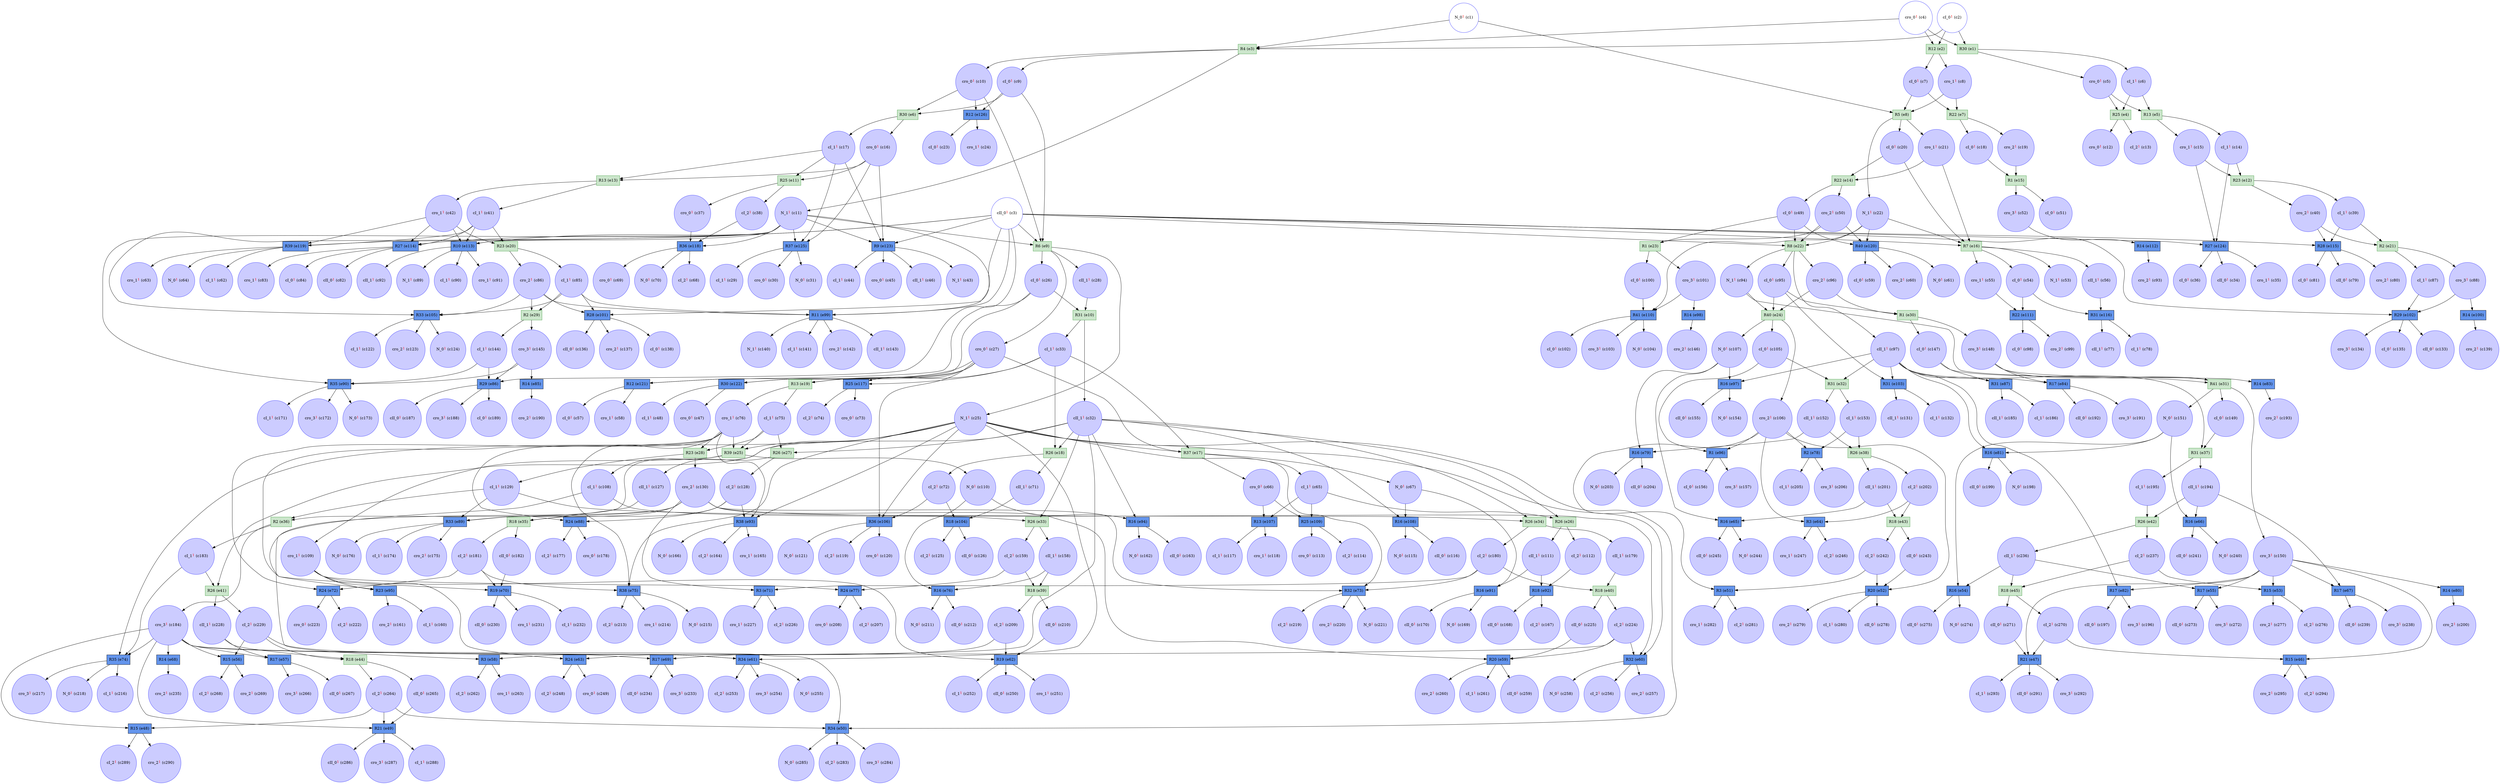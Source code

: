digraph test {
  c1 -> e8;
  c1 -> e3;
  c2 -> e3;
  c2 -> e2;
  c2 -> e1;
  c3 -> e86;
  c3 -> e99;
  c3 -> e101;
  c3 -> e102;
  c3 -> e22;
  c3 -> e113;
  c3 -> e114;
  c3 -> e115;
  c3 -> e16;
  c3 -> e123;
  c3 -> e124;
  c3 -> e9;
  c4 -> e3;
  c4 -> e2;
  c4 -> e1;
  e1 -> c5;
  c5 -> e5;
  c5 -> e4;
  e1 -> c6;
  c6 -> e5;
  c6 -> e4;
  e2 -> c7;
  c7 -> e8;
  c7 -> e7;
  e2 -> c8;
  c8 -> e8;
  c8 -> e7;
  e3 -> c9;
  c9 -> e9;
  c9 -> e126;
  c9 -> e6;
  e3 -> c10;
  c10 -> e9;
  c10 -> e126;
  c10 -> e6;
  e3 -> c11;
  c11 -> e90;
  c11 -> e99;
  c11 -> e105;
  c11 -> e113;
  c11 -> e118;
  c11 -> e119;
  c11 -> e123;
  c11 -> e125;
  c11 -> e9;
  e4 -> c12;
  e4 -> c13;
  e5 -> c14;
  c14 -> e12;
  c14 -> e124;
  e5 -> c15;
  c15 -> e12;
  c15 -> e124;
  e6 -> c16;
  c16 -> e123;
  c16 -> e13;
  c16 -> e11;
  c16 -> e125;
  e6 -> c17;
  c17 -> e123;
  c17 -> e13;
  c17 -> e11;
  c17 -> e125;
  e7 -> c18;
  c18 -> e15;
  e7 -> c19;
  c19 -> e15;
  e8 -> c20;
  c20 -> e16;
  c20 -> e14;
  e8 -> c21;
  c21 -> e16;
  c21 -> e14;
  e8 -> c22;
  c22 -> e110;
  c22 -> e22;
  c22 -> e120;
  c22 -> e16;
  e126 -> c23;
  e126 -> c24;
  e9 -> c25;
  c25 -> e50;
  c25 -> e60;
  c25 -> e61;
  c25 -> e73;
  c25 -> e74;
  c25 -> e75;
  c25 -> e89;
  c25 -> e93;
  c25 -> e106;
  c25 -> e25;
  c25 -> e17;
  e9 -> c26;
  c26 -> e121;
  c26 -> e122;
  c26 -> e10;
  e9 -> c27;
  c27 -> e106;
  c27 -> e19;
  c27 -> e117;
  c27 -> e17;
  c27 -> e121;
  c27 -> e122;
  e9 -> c28;
  c28 -> e10;
  e125 -> c29;
  e125 -> c30;
  e125 -> c31;
  e10 -> c32;
  c32 -> e69;
  c32 -> e41;
  c32 -> e34;
  c32 -> e94;
  c32 -> e33;
  c32 -> e27;
  c32 -> e108;
  c32 -> e26;
  c32 -> e18;
  e10 -> c33;
  c33 -> e19;
  c33 -> e117;
  c33 -> e18;
  c33 -> e17;
  e124 -> c34;
  e124 -> c35;
  e124 -> c36;
  e11 -> c37;
  c37 -> e118;
  e11 -> c38;
  c38 -> e118;
  e12 -> c39;
  c39 -> e21;
  c39 -> e115;
  e12 -> c40;
  c40 -> e21;
  c40 -> e115;
  e13 -> c41;
  c41 -> e113;
  c41 -> e20;
  c41 -> e114;
  c41 -> e119;
  e13 -> c42;
  c42 -> e113;
  c42 -> e20;
  c42 -> e114;
  c42 -> e119;
  e123 -> c43;
  e123 -> c44;
  e123 -> c45;
  e123 -> c46;
  e122 -> c47;
  e122 -> c48;
  e14 -> c49;
  c49 -> e23;
  c49 -> e22;
  c49 -> e120;
  e14 -> c50;
  c50 -> e23;
  c50 -> e22;
  c50 -> e120;
  e15 -> c51;
  e15 -> c52;
  c52 -> e112;
  e16 -> c53;
  e16 -> c54;
  c54 -> e111;
  c54 -> e116;
  e16 -> c55;
  c55 -> e111;
  e16 -> c56;
  c56 -> e116;
  e121 -> c57;
  e121 -> c58;
  e120 -> c59;
  e120 -> c60;
  e120 -> c61;
  e119 -> c62;
  e119 -> c63;
  e119 -> c64;
  e17 -> c65;
  c65 -> e107;
  c65 -> e109;
  c65 -> e26;
  e17 -> c66;
  c66 -> e107;
  c66 -> e109;
  e17 -> c67;
  c67 -> e91;
  c67 -> e108;
  e118 -> c68;
  e118 -> c69;
  e118 -> c70;
  e18 -> c71;
  c71 -> e104;
  e18 -> c72;
  c72 -> e104;
  c72 -> e106;
  e117 -> c73;
  e117 -> c74;
  e19 -> c75;
  c75 -> e28;
  c75 -> e27;
  c75 -> e25;
  e19 -> c76;
  c76 -> e70;
  c76 -> e72;
  c76 -> e75;
  c76 -> e88;
  c76 -> e93;
  c76 -> e28;
  c76 -> e25;
  e116 -> c77;
  e116 -> c78;
  e115 -> c79;
  e115 -> c80;
  e115 -> c81;
  e114 -> c82;
  e114 -> c83;
  e114 -> c84;
  e20 -> c85;
  c85 -> e29;
  c85 -> e99;
  c85 -> e101;
  c85 -> e105;
  e20 -> c86;
  c86 -> e29;
  c86 -> e99;
  c86 -> e101;
  c86 -> e105;
  e21 -> c87;
  c87 -> e102;
  e21 -> c88;
  c88 -> e100;
  c88 -> e102;
  e113 -> c89;
  e113 -> c90;
  e113 -> c91;
  e113 -> c92;
  e112 -> c93;
  e22 -> c94;
  c94 -> e31;
  c94 -> e24;
  e22 -> c95;
  c95 -> e30;
  c95 -> e103;
  c95 -> e24;
  e22 -> c96;
  c96 -> e30;
  c96 -> e24;
  e22 -> c97;
  c97 -> e81;
  c97 -> e82;
  c97 -> e37;
  c97 -> e84;
  c97 -> e87;
  c97 -> e97;
  c97 -> e32;
  c97 -> e103;
  e111 -> c98;
  e111 -> c99;
  e23 -> c100;
  c100 -> e110;
  e23 -> c101;
  c101 -> e98;
  c101 -> e110;
  e110 -> c102;
  e110 -> c103;
  e110 -> c104;
  e24 -> c105;
  c105 -> e96;
  c105 -> e32;
  e24 -> c106;
  c106 -> e51;
  c106 -> e52;
  c106 -> e64;
  c106 -> e78;
  c106 -> e96;
  e24 -> c107;
  c107 -> e65;
  c107 -> e79;
  c107 -> e97;
  e25 -> c108;
  c108 -> e95;
  c108 -> e33;
  e25 -> c109;
  c109 -> e62;
  c109 -> e63;
  c109 -> e77;
  c109 -> e95;
  e25 -> c110;
  c110 -> e76;
  c110 -> e94;
  e26 -> c111;
  c111 -> e91;
  c111 -> e92;
  e26 -> c112;
  c112 -> e92;
  e109 -> c113;
  e109 -> c114;
  e108 -> c115;
  e108 -> c116;
  e107 -> c117;
  e107 -> c118;
  e106 -> c119;
  e106 -> c120;
  e106 -> c121;
  e105 -> c122;
  e105 -> c123;
  e105 -> c124;
  e104 -> c125;
  e104 -> c126;
  e27 -> c127;
  c127 -> e35;
  e27 -> c128;
  c128 -> e35;
  c128 -> e88;
  c128 -> e93;
  e28 -> c129;
  c129 -> e36;
  c129 -> e34;
  c129 -> e89;
  e28 -> c130;
  c130 -> e58;
  c130 -> e59;
  c130 -> e60;
  c130 -> e71;
  c130 -> e73;
  c130 -> e36;
  c130 -> e89;
  e103 -> c131;
  e103 -> c132;
  e102 -> c133;
  e102 -> c134;
  e102 -> c135;
  e101 -> c136;
  e101 -> c137;
  e101 -> c138;
  e100 -> c139;
  e99 -> c140;
  e99 -> c141;
  e99 -> c142;
  e99 -> c143;
  e29 -> c144;
  c144 -> e86;
  c144 -> e90;
  e29 -> c145;
  c145 -> e85;
  c145 -> e86;
  c145 -> e90;
  e98 -> c146;
  e30 -> c147;
  c147 -> e87;
  c147 -> e31;
  e30 -> c148;
  c148 -> e83;
  c148 -> e84;
  c148 -> e31;
  e31 -> c149;
  c149 -> e37;
  e31 -> c150;
  c150 -> e46;
  c150 -> e47;
  c150 -> e53;
  c150 -> e55;
  c150 -> e67;
  c150 -> e80;
  c150 -> e82;
  e31 -> c151;
  c151 -> e54;
  c151 -> e66;
  c151 -> e81;
  e32 -> c152;
  c152 -> e79;
  c152 -> e38;
  e32 -> c153;
  c153 -> e78;
  c153 -> e38;
  e97 -> c154;
  e97 -> c155;
  e96 -> c156;
  e96 -> c157;
  e33 -> c158;
  c158 -> e76;
  c158 -> e39;
  e33 -> c159;
  c159 -> e39;
  c159 -> e77;
  e95 -> c160;
  e95 -> c161;
  e94 -> c162;
  e94 -> c163;
  e93 -> c164;
  e93 -> c165;
  e93 -> c166;
  e92 -> c167;
  e92 -> c168;
  e91 -> c169;
  e91 -> c170;
  e90 -> c171;
  e90 -> c172;
  e90 -> c173;
  e89 -> c174;
  e89 -> c175;
  e89 -> c176;
  e88 -> c177;
  e88 -> c178;
  e34 -> c179;
  c179 -> e40;
  e34 -> c180;
  c180 -> e71;
  c180 -> e40;
  c180 -> e73;
  e35 -> c181;
  c181 -> e70;
  c181 -> e72;
  c181 -> e75;
  e35 -> c182;
  c182 -> e70;
  e36 -> c183;
  c183 -> e41;
  c183 -> e74;
  e36 -> c184;
  c184 -> e48;
  c184 -> e49;
  c184 -> e50;
  c184 -> e56;
  c184 -> e57;
  c184 -> e61;
  c184 -> e68;
  c184 -> e69;
  c184 -> e74;
  e87 -> c185;
  e87 -> c186;
  e86 -> c187;
  e86 -> c188;
  e86 -> c189;
  e85 -> c190;
  e84 -> c191;
  e84 -> c192;
  e83 -> c193;
  e37 -> c194;
  c194 -> e66;
  c194 -> e67;
  c194 -> e42;
  e37 -> c195;
  c195 -> e42;
  e82 -> c196;
  e82 -> c197;
  e81 -> c198;
  e81 -> c199;
  e80 -> c200;
  e38 -> c201;
  c201 -> e65;
  c201 -> e43;
  e38 -> c202;
  c202 -> e64;
  c202 -> e43;
  e79 -> c203;
  e79 -> c204;
  e78 -> c205;
  e78 -> c206;
  e77 -> c207;
  e77 -> c208;
  e39 -> c209;
  c209 -> e62;
  c209 -> e63;
  e39 -> c210;
  c210 -> e62;
  e76 -> c211;
  e76 -> c212;
  e75 -> c213;
  e75 -> c214;
  e75 -> c215;
  e74 -> c216;
  e74 -> c217;
  e74 -> c218;
  e73 -> c219;
  e73 -> c220;
  e73 -> c221;
  e72 -> c222;
  e72 -> c223;
  e40 -> c224;
  c224 -> e58;
  c224 -> e59;
  c224 -> e60;
  e40 -> c225;
  c225 -> e59;
  e71 -> c226;
  e71 -> c227;
  e41 -> c228;
  c228 -> e57;
  c228 -> e44;
  e41 -> c229;
  c229 -> e56;
  c229 -> e44;
  c229 -> e61;
  e70 -> c230;
  e70 -> c231;
  e70 -> c232;
  e69 -> c233;
  e69 -> c234;
  e68 -> c235;
  e42 -> c236;
  c236 -> e54;
  c236 -> e55;
  c236 -> e45;
  e42 -> c237;
  c237 -> e53;
  c237 -> e45;
  e67 -> c238;
  e67 -> c239;
  e66 -> c240;
  e66 -> c241;
  e43 -> c242;
  c242 -> e51;
  c242 -> e52;
  e43 -> c243;
  c243 -> e52;
  e65 -> c244;
  e65 -> c245;
  e64 -> c246;
  e64 -> c247;
  e63 -> c248;
  e63 -> c249;
  e62 -> c250;
  e62 -> c251;
  e62 -> c252;
  e61 -> c253;
  e61 -> c254;
  e61 -> c255;
  e60 -> c256;
  e60 -> c257;
  e60 -> c258;
  e59 -> c259;
  e59 -> c260;
  e59 -> c261;
  e58 -> c262;
  e58 -> c263;
  e44 -> c264;
  c264 -> e48;
  c264 -> e49;
  c264 -> e50;
  e44 -> c265;
  c265 -> e49;
  e57 -> c266;
  e57 -> c267;
  e56 -> c268;
  e56 -> c269;
  e45 -> c270;
  c270 -> e46;
  c270 -> e47;
  e45 -> c271;
  c271 -> e47;
  e55 -> c272;
  e55 -> c273;
  e54 -> c274;
  e54 -> c275;
  e53 -> c276;
  e53 -> c277;
  e52 -> c278;
  e52 -> c279;
  e52 -> c280;
  e51 -> c281;
  e51 -> c282;
  e50 -> c283;
  e50 -> c284;
  e50 -> c285;
  e49 -> c286;
  e49 -> c287;
  e49 -> c288;
  e48 -> c289;
  e48 -> c290;
  e47 -> c291;
  e47 -> c292;
  e47 -> c293;
  e46 -> c294;
  e46 -> c295;
  c1 [color="#4040ff" fillcolor="transparent" label= <N_0<FONT COLOR="red"><SUP>1</SUP></FONT>&nbsp;(c1)> shape=circle style=filled];
  c2 [color="#4040ff" fillcolor="transparent" label= <cI_0<FONT COLOR="red"><SUP>1</SUP></FONT>&nbsp;(c2)> shape=circle style=filled];
  c3 [color="#4040ff" fillcolor="transparent" label= <cII_0<FONT COLOR="red"><SUP>1</SUP></FONT>&nbsp;(c3)> shape=circle style=filled];
  c4 [color="#4040ff" fillcolor="transparent" label= <cro_0<FONT COLOR="red"><SUP>1</SUP></FONT>&nbsp;(c4)> shape=circle style=filled];
  c5 [color="#4040ff" fillcolor="#ccccff" label= <cro_0<FONT COLOR="red"><SUP>1</SUP></FONT>&nbsp;(c5)> shape=circle style=filled];
  c6 [color="#4040ff" fillcolor="#ccccff" label= <cI_1<FONT COLOR="red"><SUP>1</SUP></FONT>&nbsp;(c6)> shape=circle style=filled];
  c7 [color="#4040ff" fillcolor="#ccccff" label= <cI_0<FONT COLOR="red"><SUP>1</SUP></FONT>&nbsp;(c7)> shape=circle style=filled];
  c8 [color="#4040ff" fillcolor="#ccccff" label= <cro_1<FONT COLOR="red"><SUP>1</SUP></FONT>&nbsp;(c8)> shape=circle style=filled];
  c9 [color="#4040ff" fillcolor="#ccccff" label= <cI_0<FONT COLOR="red"><SUP>1</SUP></FONT>&nbsp;(c9)> shape=circle style=filled];
  c10 [color="#4040ff" fillcolor="#ccccff" label= <cro_0<FONT COLOR="red"><SUP>1</SUP></FONT>&nbsp;(c10)> shape=circle style=filled];
  c11 [color="#4040ff" fillcolor="#ccccff" label= <N_1<FONT COLOR="red"><SUP>1</SUP></FONT>&nbsp;(c11)> shape=circle style=filled];
  c12 [color="#4040ff" fillcolor="#ccccff" label= <cro_0<FONT COLOR="red"><SUP>1</SUP></FONT>&nbsp;(c12)> shape=circle style=filled];
  c13 [color="#4040ff" fillcolor="#ccccff" label= <cI_2<FONT COLOR="red"><SUP>1</SUP></FONT>&nbsp;(c13)> shape=circle style=filled];
  c14 [color="#4040ff" fillcolor="#ccccff" label= <cI_1<FONT COLOR="red"><SUP>1</SUP></FONT>&nbsp;(c14)> shape=circle style=filled];
  c15 [color="#4040ff" fillcolor="#ccccff" label= <cro_1<FONT COLOR="red"><SUP>1</SUP></FONT>&nbsp;(c15)> shape=circle style=filled];
  c16 [color="#4040ff" fillcolor="#ccccff" label= <cro_0<FONT COLOR="red"><SUP>1</SUP></FONT>&nbsp;(c16)> shape=circle style=filled];
  c17 [color="#4040ff" fillcolor="#ccccff" label= <cI_1<FONT COLOR="red"><SUP>1</SUP></FONT>&nbsp;(c17)> shape=circle style=filled];
  c18 [color="#4040ff" fillcolor="#ccccff" label= <cI_0<FONT COLOR="red"><SUP>1</SUP></FONT>&nbsp;(c18)> shape=circle style=filled];
  c19 [color="#4040ff" fillcolor="#ccccff" label= <cro_2<FONT COLOR="red"><SUP>1</SUP></FONT>&nbsp;(c19)> shape=circle style=filled];
  c20 [color="#4040ff" fillcolor="#ccccff" label= <cI_0<FONT COLOR="red"><SUP>1</SUP></FONT>&nbsp;(c20)> shape=circle style=filled];
  c21 [color="#4040ff" fillcolor="#ccccff" label= <cro_1<FONT COLOR="red"><SUP>1</SUP></FONT>&nbsp;(c21)> shape=circle style=filled];
  c22 [color="#4040ff" fillcolor="#ccccff" label= <N_1<FONT COLOR="red"><SUP>1</SUP></FONT>&nbsp;(c22)> shape=circle style=filled];
  c23 [color="#4040ff" fillcolor="#ccccff" label= <cI_0<FONT COLOR="red"><SUP>1</SUP></FONT>&nbsp;(c23)> shape=circle style=filled];
  c24 [color="#4040ff" fillcolor="#ccccff" label= <cro_1<FONT COLOR="red"><SUP>1</SUP></FONT>&nbsp;(c24)> shape=circle style=filled];
  c25 [color="#4040ff" fillcolor="#ccccff" label= <N_1<FONT COLOR="red"><SUP>1</SUP></FONT>&nbsp;(c25)> shape=circle style=filled];
  c26 [color="#4040ff" fillcolor="#ccccff" label= <cI_0<FONT COLOR="red"><SUP>1</SUP></FONT>&nbsp;(c26)> shape=circle style=filled];
  c27 [color="#4040ff" fillcolor="#ccccff" label= <cro_0<FONT COLOR="red"><SUP>1</SUP></FONT>&nbsp;(c27)> shape=circle style=filled];
  c28 [color="#4040ff" fillcolor="#ccccff" label= <cII_1<FONT COLOR="red"><SUP>1</SUP></FONT>&nbsp;(c28)> shape=circle style=filled];
  c29 [color="#4040ff" fillcolor="#ccccff" label= <cI_1<FONT COLOR="red"><SUP>1</SUP></FONT>&nbsp;(c29)> shape=circle style=filled];
  c30 [color="#4040ff" fillcolor="#ccccff" label= <cro_0<FONT COLOR="red"><SUP>1</SUP></FONT>&nbsp;(c30)> shape=circle style=filled];
  c31 [color="#4040ff" fillcolor="#ccccff" label= <N_0<FONT COLOR="red"><SUP>1</SUP></FONT>&nbsp;(c31)> shape=circle style=filled];
  c32 [color="#4040ff" fillcolor="#ccccff" label= <cII_1<FONT COLOR="red"><SUP>1</SUP></FONT>&nbsp;(c32)> shape=circle style=filled];
  c33 [color="#4040ff" fillcolor="#ccccff" label= <cI_1<FONT COLOR="red"><SUP>1</SUP></FONT>&nbsp;(c33)> shape=circle style=filled];
  c34 [color="#4040ff" fillcolor="#ccccff" label= <cII_0<FONT COLOR="red"><SUP>1</SUP></FONT>&nbsp;(c34)> shape=circle style=filled];
  c35 [color="#4040ff" fillcolor="#ccccff" label= <cro_1<FONT COLOR="red"><SUP>1</SUP></FONT>&nbsp;(c35)> shape=circle style=filled];
  c36 [color="#4040ff" fillcolor="#ccccff" label= <cI_0<FONT COLOR="red"><SUP>1</SUP></FONT>&nbsp;(c36)> shape=circle style=filled];
  c37 [color="#4040ff" fillcolor="#ccccff" label= <cro_0<FONT COLOR="red"><SUP>1</SUP></FONT>&nbsp;(c37)> shape=circle style=filled];
  c38 [color="#4040ff" fillcolor="#ccccff" label= <cI_2<FONT COLOR="red"><SUP>1</SUP></FONT>&nbsp;(c38)> shape=circle style=filled];
  c39 [color="#4040ff" fillcolor="#ccccff" label= <cI_1<FONT COLOR="red"><SUP>1</SUP></FONT>&nbsp;(c39)> shape=circle style=filled];
  c40 [color="#4040ff" fillcolor="#ccccff" label= <cro_2<FONT COLOR="red"><SUP>1</SUP></FONT>&nbsp;(c40)> shape=circle style=filled];
  c41 [color="#4040ff" fillcolor="#ccccff" label= <cI_1<FONT COLOR="red"><SUP>1</SUP></FONT>&nbsp;(c41)> shape=circle style=filled];
  c42 [color="#4040ff" fillcolor="#ccccff" label= <cro_1<FONT COLOR="red"><SUP>1</SUP></FONT>&nbsp;(c42)> shape=circle style=filled];
  c43 [color="#4040ff" fillcolor="#ccccff" label= <N_1<FONT COLOR="red"><SUP>1</SUP></FONT>&nbsp;(c43)> shape=circle style=filled];
  c44 [color="#4040ff" fillcolor="#ccccff" label= <cI_1<FONT COLOR="red"><SUP>1</SUP></FONT>&nbsp;(c44)> shape=circle style=filled];
  c45 [color="#4040ff" fillcolor="#ccccff" label= <cro_0<FONT COLOR="red"><SUP>1</SUP></FONT>&nbsp;(c45)> shape=circle style=filled];
  c46 [color="#4040ff" fillcolor="#ccccff" label= <cII_1<FONT COLOR="red"><SUP>1</SUP></FONT>&nbsp;(c46)> shape=circle style=filled];
  c47 [color="#4040ff" fillcolor="#ccccff" label= <cro_0<FONT COLOR="red"><SUP>1</SUP></FONT>&nbsp;(c47)> shape=circle style=filled];
  c48 [color="#4040ff" fillcolor="#ccccff" label= <cI_1<FONT COLOR="red"><SUP>1</SUP></FONT>&nbsp;(c48)> shape=circle style=filled];
  c49 [color="#4040ff" fillcolor="#ccccff" label= <cI_0<FONT COLOR="red"><SUP>1</SUP></FONT>&nbsp;(c49)> shape=circle style=filled];
  c50 [color="#4040ff" fillcolor="#ccccff" label= <cro_2<FONT COLOR="red"><SUP>1</SUP></FONT>&nbsp;(c50)> shape=circle style=filled];
  c51 [color="#4040ff" fillcolor="#ccccff" label= <cI_0<FONT COLOR="red"><SUP>1</SUP></FONT>&nbsp;(c51)> shape=circle style=filled];
  c52 [color="#4040ff" fillcolor="#ccccff" label= <cro_3<FONT COLOR="red"><SUP>1</SUP></FONT>&nbsp;(c52)> shape=circle style=filled];
  c53 [color="#4040ff" fillcolor="#ccccff" label= <N_1<FONT COLOR="red"><SUP>1</SUP></FONT>&nbsp;(c53)> shape=circle style=filled];
  c54 [color="#4040ff" fillcolor="#ccccff" label= <cI_0<FONT COLOR="red"><SUP>1</SUP></FONT>&nbsp;(c54)> shape=circle style=filled];
  c55 [color="#4040ff" fillcolor="#ccccff" label= <cro_1<FONT COLOR="red"><SUP>1</SUP></FONT>&nbsp;(c55)> shape=circle style=filled];
  c56 [color="#4040ff" fillcolor="#ccccff" label= <cII_1<FONT COLOR="red"><SUP>1</SUP></FONT>&nbsp;(c56)> shape=circle style=filled];
  c57 [color="#4040ff" fillcolor="#ccccff" label= <cI_0<FONT COLOR="red"><SUP>1</SUP></FONT>&nbsp;(c57)> shape=circle style=filled];
  c58 [color="#4040ff" fillcolor="#ccccff" label= <cro_1<FONT COLOR="red"><SUP>1</SUP></FONT>&nbsp;(c58)> shape=circle style=filled];
  c59 [color="#4040ff" fillcolor="#ccccff" label= <cI_0<FONT COLOR="red"><SUP>1</SUP></FONT>&nbsp;(c59)> shape=circle style=filled];
  c60 [color="#4040ff" fillcolor="#ccccff" label= <cro_2<FONT COLOR="red"><SUP>1</SUP></FONT>&nbsp;(c60)> shape=circle style=filled];
  c61 [color="#4040ff" fillcolor="#ccccff" label= <N_0<FONT COLOR="red"><SUP>1</SUP></FONT>&nbsp;(c61)> shape=circle style=filled];
  c62 [color="#4040ff" fillcolor="#ccccff" label= <cI_1<FONT COLOR="red"><SUP>1</SUP></FONT>&nbsp;(c62)> shape=circle style=filled];
  c63 [color="#4040ff" fillcolor="#ccccff" label= <cro_1<FONT COLOR="red"><SUP>1</SUP></FONT>&nbsp;(c63)> shape=circle style=filled];
  c64 [color="#4040ff" fillcolor="#ccccff" label= <N_0<FONT COLOR="red"><SUP>1</SUP></FONT>&nbsp;(c64)> shape=circle style=filled];
  c65 [color="#4040ff" fillcolor="#ccccff" label= <cI_1<FONT COLOR="red"><SUP>1</SUP></FONT>&nbsp;(c65)> shape=circle style=filled];
  c66 [color="#4040ff" fillcolor="#ccccff" label= <cro_0<FONT COLOR="red"><SUP>1</SUP></FONT>&nbsp;(c66)> shape=circle style=filled];
  c67 [color="#4040ff" fillcolor="#ccccff" label= <N_0<FONT COLOR="red"><SUP>1</SUP></FONT>&nbsp;(c67)> shape=circle style=filled];
  c68 [color="#4040ff" fillcolor="#ccccff" label= <cI_2<FONT COLOR="red"><SUP>1</SUP></FONT>&nbsp;(c68)> shape=circle style=filled];
  c69 [color="#4040ff" fillcolor="#ccccff" label= <cro_0<FONT COLOR="red"><SUP>1</SUP></FONT>&nbsp;(c69)> shape=circle style=filled];
  c70 [color="#4040ff" fillcolor="#ccccff" label= <N_0<FONT COLOR="red"><SUP>1</SUP></FONT>&nbsp;(c70)> shape=circle style=filled];
  c71 [color="#4040ff" fillcolor="#ccccff" label= <cII_1<FONT COLOR="red"><SUP>1</SUP></FONT>&nbsp;(c71)> shape=circle style=filled];
  c72 [color="#4040ff" fillcolor="#ccccff" label= <cI_2<FONT COLOR="red"><SUP>1</SUP></FONT>&nbsp;(c72)> shape=circle style=filled];
  c73 [color="#4040ff" fillcolor="#ccccff" label= <cro_0<FONT COLOR="red"><SUP>1</SUP></FONT>&nbsp;(c73)> shape=circle style=filled];
  c74 [color="#4040ff" fillcolor="#ccccff" label= <cI_2<FONT COLOR="red"><SUP>1</SUP></FONT>&nbsp;(c74)> shape=circle style=filled];
  c75 [color="#4040ff" fillcolor="#ccccff" label= <cI_1<FONT COLOR="red"><SUP>1</SUP></FONT>&nbsp;(c75)> shape=circle style=filled];
  c76 [color="#4040ff" fillcolor="#ccccff" label= <cro_1<FONT COLOR="red"><SUP>1</SUP></FONT>&nbsp;(c76)> shape=circle style=filled];
  c77 [color="#4040ff" fillcolor="#ccccff" label= <cII_1<FONT COLOR="red"><SUP>1</SUP></FONT>&nbsp;(c77)> shape=circle style=filled];
  c78 [color="#4040ff" fillcolor="#ccccff" label= <cI_1<FONT COLOR="red"><SUP>1</SUP></FONT>&nbsp;(c78)> shape=circle style=filled];
  c79 [color="#4040ff" fillcolor="#ccccff" label= <cII_0<FONT COLOR="red"><SUP>1</SUP></FONT>&nbsp;(c79)> shape=circle style=filled];
  c80 [color="#4040ff" fillcolor="#ccccff" label= <cro_2<FONT COLOR="red"><SUP>1</SUP></FONT>&nbsp;(c80)> shape=circle style=filled];
  c81 [color="#4040ff" fillcolor="#ccccff" label= <cI_0<FONT COLOR="red"><SUP>1</SUP></FONT>&nbsp;(c81)> shape=circle style=filled];
  c82 [color="#4040ff" fillcolor="#ccccff" label= <cII_0<FONT COLOR="red"><SUP>1</SUP></FONT>&nbsp;(c82)> shape=circle style=filled];
  c83 [color="#4040ff" fillcolor="#ccccff" label= <cro_1<FONT COLOR="red"><SUP>1</SUP></FONT>&nbsp;(c83)> shape=circle style=filled];
  c84 [color="#4040ff" fillcolor="#ccccff" label= <cI_0<FONT COLOR="red"><SUP>1</SUP></FONT>&nbsp;(c84)> shape=circle style=filled];
  c85 [color="#4040ff" fillcolor="#ccccff" label= <cI_1<FONT COLOR="red"><SUP>1</SUP></FONT>&nbsp;(c85)> shape=circle style=filled];
  c86 [color="#4040ff" fillcolor="#ccccff" label= <cro_2<FONT COLOR="red"><SUP>1</SUP></FONT>&nbsp;(c86)> shape=circle style=filled];
  c87 [color="#4040ff" fillcolor="#ccccff" label= <cI_1<FONT COLOR="red"><SUP>1</SUP></FONT>&nbsp;(c87)> shape=circle style=filled];
  c88 [color="#4040ff" fillcolor="#ccccff" label= <cro_3<FONT COLOR="red"><SUP>1</SUP></FONT>&nbsp;(c88)> shape=circle style=filled];
  c89 [color="#4040ff" fillcolor="#ccccff" label= <N_1<FONT COLOR="red"><SUP>1</SUP></FONT>&nbsp;(c89)> shape=circle style=filled];
  c90 [color="#4040ff" fillcolor="#ccccff" label= <cI_1<FONT COLOR="red"><SUP>1</SUP></FONT>&nbsp;(c90)> shape=circle style=filled];
  c91 [color="#4040ff" fillcolor="#ccccff" label= <cro_1<FONT COLOR="red"><SUP>1</SUP></FONT>&nbsp;(c91)> shape=circle style=filled];
  c92 [color="#4040ff" fillcolor="#ccccff" label= <cII_1<FONT COLOR="red"><SUP>1</SUP></FONT>&nbsp;(c92)> shape=circle style=filled];
  c93 [color="#4040ff" fillcolor="#ccccff" label= <cro_2<FONT COLOR="red"><SUP>1</SUP></FONT>&nbsp;(c93)> shape=circle style=filled];
  c94 [color="#4040ff" fillcolor="#ccccff" label= <N_1<FONT COLOR="red"><SUP>1</SUP></FONT>&nbsp;(c94)> shape=circle style=filled];
  c95 [color="#4040ff" fillcolor="#ccccff" label= <cI_0<FONT COLOR="red"><SUP>1</SUP></FONT>&nbsp;(c95)> shape=circle style=filled];
  c96 [color="#4040ff" fillcolor="#ccccff" label= <cro_2<FONT COLOR="red"><SUP>1</SUP></FONT>&nbsp;(c96)> shape=circle style=filled];
  c97 [color="#4040ff" fillcolor="#ccccff" label= <cII_1<FONT COLOR="red"><SUP>1</SUP></FONT>&nbsp;(c97)> shape=circle style=filled];
  c98 [color="#4040ff" fillcolor="#ccccff" label= <cI_0<FONT COLOR="red"><SUP>1</SUP></FONT>&nbsp;(c98)> shape=circle style=filled];
  c99 [color="#4040ff" fillcolor="#ccccff" label= <cro_2<FONT COLOR="red"><SUP>1</SUP></FONT>&nbsp;(c99)> shape=circle style=filled];
  c100 [color="#4040ff" fillcolor="#ccccff" label= <cI_0<FONT COLOR="red"><SUP>1</SUP></FONT>&nbsp;(c100)> shape=circle style=filled];
  c101 [color="#4040ff" fillcolor="#ccccff" label= <cro_3<FONT COLOR="red"><SUP>1</SUP></FONT>&nbsp;(c101)> shape=circle style=filled];
  c102 [color="#4040ff" fillcolor="#ccccff" label= <cI_0<FONT COLOR="red"><SUP>1</SUP></FONT>&nbsp;(c102)> shape=circle style=filled];
  c103 [color="#4040ff" fillcolor="#ccccff" label= <cro_3<FONT COLOR="red"><SUP>1</SUP></FONT>&nbsp;(c103)> shape=circle style=filled];
  c104 [color="#4040ff" fillcolor="#ccccff" label= <N_0<FONT COLOR="red"><SUP>1</SUP></FONT>&nbsp;(c104)> shape=circle style=filled];
  c105 [color="#4040ff" fillcolor="#ccccff" label= <cI_0<FONT COLOR="red"><SUP>1</SUP></FONT>&nbsp;(c105)> shape=circle style=filled];
  c106 [color="#4040ff" fillcolor="#ccccff" label= <cro_2<FONT COLOR="red"><SUP>1</SUP></FONT>&nbsp;(c106)> shape=circle style=filled];
  c107 [color="#4040ff" fillcolor="#ccccff" label= <N_0<FONT COLOR="red"><SUP>1</SUP></FONT>&nbsp;(c107)> shape=circle style=filled];
  c108 [color="#4040ff" fillcolor="#ccccff" label= <cI_1<FONT COLOR="red"><SUP>1</SUP></FONT>&nbsp;(c108)> shape=circle style=filled];
  c109 [color="#4040ff" fillcolor="#ccccff" label= <cro_1<FONT COLOR="red"><SUP>1</SUP></FONT>&nbsp;(c109)> shape=circle style=filled];
  c110 [color="#4040ff" fillcolor="#ccccff" label= <N_0<FONT COLOR="red"><SUP>1</SUP></FONT>&nbsp;(c110)> shape=circle style=filled];
  c111 [color="#4040ff" fillcolor="#ccccff" label= <cII_1<FONT COLOR="red"><SUP>1</SUP></FONT>&nbsp;(c111)> shape=circle style=filled];
  c112 [color="#4040ff" fillcolor="#ccccff" label= <cI_2<FONT COLOR="red"><SUP>1</SUP></FONT>&nbsp;(c112)> shape=circle style=filled];
  c113 [color="#4040ff" fillcolor="#ccccff" label= <cro_0<FONT COLOR="red"><SUP>1</SUP></FONT>&nbsp;(c113)> shape=circle style=filled];
  c114 [color="#4040ff" fillcolor="#ccccff" label= <cI_2<FONT COLOR="red"><SUP>1</SUP></FONT>&nbsp;(c114)> shape=circle style=filled];
  c115 [color="#4040ff" fillcolor="#ccccff" label= <N_0<FONT COLOR="red"><SUP>1</SUP></FONT>&nbsp;(c115)> shape=circle style=filled];
  c116 [color="#4040ff" fillcolor="#ccccff" label= <cII_0<FONT COLOR="red"><SUP>1</SUP></FONT>&nbsp;(c116)> shape=circle style=filled];
  c117 [color="#4040ff" fillcolor="#ccccff" label= <cI_1<FONT COLOR="red"><SUP>1</SUP></FONT>&nbsp;(c117)> shape=circle style=filled];
  c118 [color="#4040ff" fillcolor="#ccccff" label= <cro_1<FONT COLOR="red"><SUP>1</SUP></FONT>&nbsp;(c118)> shape=circle style=filled];
  c119 [color="#4040ff" fillcolor="#ccccff" label= <cI_2<FONT COLOR="red"><SUP>1</SUP></FONT>&nbsp;(c119)> shape=circle style=filled];
  c120 [color="#4040ff" fillcolor="#ccccff" label= <cro_0<FONT COLOR="red"><SUP>1</SUP></FONT>&nbsp;(c120)> shape=circle style=filled];
  c121 [color="#4040ff" fillcolor="#ccccff" label= <N_0<FONT COLOR="red"><SUP>1</SUP></FONT>&nbsp;(c121)> shape=circle style=filled];
  c122 [color="#4040ff" fillcolor="#ccccff" label= <cI_1<FONT COLOR="red"><SUP>1</SUP></FONT>&nbsp;(c122)> shape=circle style=filled];
  c123 [color="#4040ff" fillcolor="#ccccff" label= <cro_2<FONT COLOR="red"><SUP>1</SUP></FONT>&nbsp;(c123)> shape=circle style=filled];
  c124 [color="#4040ff" fillcolor="#ccccff" label= <N_0<FONT COLOR="red"><SUP>1</SUP></FONT>&nbsp;(c124)> shape=circle style=filled];
  c125 [color="#4040ff" fillcolor="#ccccff" label= <cI_2<FONT COLOR="red"><SUP>1</SUP></FONT>&nbsp;(c125)> shape=circle style=filled];
  c126 [color="#4040ff" fillcolor="#ccccff" label= <cII_0<FONT COLOR="red"><SUP>1</SUP></FONT>&nbsp;(c126)> shape=circle style=filled];
  c127 [color="#4040ff" fillcolor="#ccccff" label= <cII_1<FONT COLOR="red"><SUP>1</SUP></FONT>&nbsp;(c127)> shape=circle style=filled];
  c128 [color="#4040ff" fillcolor="#ccccff" label= <cI_2<FONT COLOR="red"><SUP>1</SUP></FONT>&nbsp;(c128)> shape=circle style=filled];
  c129 [color="#4040ff" fillcolor="#ccccff" label= <cI_1<FONT COLOR="red"><SUP>1</SUP></FONT>&nbsp;(c129)> shape=circle style=filled];
  c130 [color="#4040ff" fillcolor="#ccccff" label= <cro_2<FONT COLOR="red"><SUP>1</SUP></FONT>&nbsp;(c130)> shape=circle style=filled];
  c131 [color="#4040ff" fillcolor="#ccccff" label= <cII_1<FONT COLOR="red"><SUP>1</SUP></FONT>&nbsp;(c131)> shape=circle style=filled];
  c132 [color="#4040ff" fillcolor="#ccccff" label= <cI_1<FONT COLOR="red"><SUP>1</SUP></FONT>&nbsp;(c132)> shape=circle style=filled];
  c133 [color="#4040ff" fillcolor="#ccccff" label= <cII_0<FONT COLOR="red"><SUP>1</SUP></FONT>&nbsp;(c133)> shape=circle style=filled];
  c134 [color="#4040ff" fillcolor="#ccccff" label= <cro_3<FONT COLOR="red"><SUP>1</SUP></FONT>&nbsp;(c134)> shape=circle style=filled];
  c135 [color="#4040ff" fillcolor="#ccccff" label= <cI_0<FONT COLOR="red"><SUP>1</SUP></FONT>&nbsp;(c135)> shape=circle style=filled];
  c136 [color="#4040ff" fillcolor="#ccccff" label= <cII_0<FONT COLOR="red"><SUP>1</SUP></FONT>&nbsp;(c136)> shape=circle style=filled];
  c137 [color="#4040ff" fillcolor="#ccccff" label= <cro_2<FONT COLOR="red"><SUP>1</SUP></FONT>&nbsp;(c137)> shape=circle style=filled];
  c138 [color="#4040ff" fillcolor="#ccccff" label= <cI_0<FONT COLOR="red"><SUP>1</SUP></FONT>&nbsp;(c138)> shape=circle style=filled];
  c139 [color="#4040ff" fillcolor="#ccccff" label= <cro_2<FONT COLOR="red"><SUP>1</SUP></FONT>&nbsp;(c139)> shape=circle style=filled];
  c140 [color="#4040ff" fillcolor="#ccccff" label= <N_1<FONT COLOR="red"><SUP>1</SUP></FONT>&nbsp;(c140)> shape=circle style=filled];
  c141 [color="#4040ff" fillcolor="#ccccff" label= <cI_1<FONT COLOR="red"><SUP>1</SUP></FONT>&nbsp;(c141)> shape=circle style=filled];
  c142 [color="#4040ff" fillcolor="#ccccff" label= <cro_2<FONT COLOR="red"><SUP>1</SUP></FONT>&nbsp;(c142)> shape=circle style=filled];
  c143 [color="#4040ff" fillcolor="#ccccff" label= <cII_1<FONT COLOR="red"><SUP>1</SUP></FONT>&nbsp;(c143)> shape=circle style=filled];
  c144 [color="#4040ff" fillcolor="#ccccff" label= <cI_1<FONT COLOR="red"><SUP>1</SUP></FONT>&nbsp;(c144)> shape=circle style=filled];
  c145 [color="#4040ff" fillcolor="#ccccff" label= <cro_3<FONT COLOR="red"><SUP>1</SUP></FONT>&nbsp;(c145)> shape=circle style=filled];
  c146 [color="#4040ff" fillcolor="#ccccff" label= <cro_2<FONT COLOR="red"><SUP>1</SUP></FONT>&nbsp;(c146)> shape=circle style=filled];
  c147 [color="#4040ff" fillcolor="#ccccff" label= <cI_0<FONT COLOR="red"><SUP>1</SUP></FONT>&nbsp;(c147)> shape=circle style=filled];
  c148 [color="#4040ff" fillcolor="#ccccff" label= <cro_3<FONT COLOR="red"><SUP>1</SUP></FONT>&nbsp;(c148)> shape=circle style=filled];
  c149 [color="#4040ff" fillcolor="#ccccff" label= <cI_0<FONT COLOR="red"><SUP>1</SUP></FONT>&nbsp;(c149)> shape=circle style=filled];
  c150 [color="#4040ff" fillcolor="#ccccff" label= <cro_3<FONT COLOR="red"><SUP>1</SUP></FONT>&nbsp;(c150)> shape=circle style=filled];
  c151 [color="#4040ff" fillcolor="#ccccff" label= <N_0<FONT COLOR="red"><SUP>1</SUP></FONT>&nbsp;(c151)> shape=circle style=filled];
  c152 [color="#4040ff" fillcolor="#ccccff" label= <cII_1<FONT COLOR="red"><SUP>1</SUP></FONT>&nbsp;(c152)> shape=circle style=filled];
  c153 [color="#4040ff" fillcolor="#ccccff" label= <cI_1<FONT COLOR="red"><SUP>1</SUP></FONT>&nbsp;(c153)> shape=circle style=filled];
  c154 [color="#4040ff" fillcolor="#ccccff" label= <N_0<FONT COLOR="red"><SUP>1</SUP></FONT>&nbsp;(c154)> shape=circle style=filled];
  c155 [color="#4040ff" fillcolor="#ccccff" label= <cII_0<FONT COLOR="red"><SUP>1</SUP></FONT>&nbsp;(c155)> shape=circle style=filled];
  c156 [color="#4040ff" fillcolor="#ccccff" label= <cI_0<FONT COLOR="red"><SUP>1</SUP></FONT>&nbsp;(c156)> shape=circle style=filled];
  c157 [color="#4040ff" fillcolor="#ccccff" label= <cro_3<FONT COLOR="red"><SUP>1</SUP></FONT>&nbsp;(c157)> shape=circle style=filled];
  c158 [color="#4040ff" fillcolor="#ccccff" label= <cII_1<FONT COLOR="red"><SUP>1</SUP></FONT>&nbsp;(c158)> shape=circle style=filled];
  c159 [color="#4040ff" fillcolor="#ccccff" label= <cI_2<FONT COLOR="red"><SUP>1</SUP></FONT>&nbsp;(c159)> shape=circle style=filled];
  c160 [color="#4040ff" fillcolor="#ccccff" label= <cI_1<FONT COLOR="red"><SUP>1</SUP></FONT>&nbsp;(c160)> shape=circle style=filled];
  c161 [color="#4040ff" fillcolor="#ccccff" label= <cro_2<FONT COLOR="red"><SUP>1</SUP></FONT>&nbsp;(c161)> shape=circle style=filled];
  c162 [color="#4040ff" fillcolor="#ccccff" label= <N_0<FONT COLOR="red"><SUP>1</SUP></FONT>&nbsp;(c162)> shape=circle style=filled];
  c163 [color="#4040ff" fillcolor="#ccccff" label= <cII_0<FONT COLOR="red"><SUP>1</SUP></FONT>&nbsp;(c163)> shape=circle style=filled];
  c164 [color="#4040ff" fillcolor="#ccccff" label= <cI_2<FONT COLOR="red"><SUP>1</SUP></FONT>&nbsp;(c164)> shape=circle style=filled];
  c165 [color="#4040ff" fillcolor="#ccccff" label= <cro_1<FONT COLOR="red"><SUP>1</SUP></FONT>&nbsp;(c165)> shape=circle style=filled];
  c166 [color="#4040ff" fillcolor="#ccccff" label= <N_0<FONT COLOR="red"><SUP>1</SUP></FONT>&nbsp;(c166)> shape=circle style=filled];
  c167 [color="#4040ff" fillcolor="#ccccff" label= <cI_2<FONT COLOR="red"><SUP>1</SUP></FONT>&nbsp;(c167)> shape=circle style=filled];
  c168 [color="#4040ff" fillcolor="#ccccff" label= <cII_0<FONT COLOR="red"><SUP>1</SUP></FONT>&nbsp;(c168)> shape=circle style=filled];
  c169 [color="#4040ff" fillcolor="#ccccff" label= <N_0<FONT COLOR="red"><SUP>1</SUP></FONT>&nbsp;(c169)> shape=circle style=filled];
  c170 [color="#4040ff" fillcolor="#ccccff" label= <cII_0<FONT COLOR="red"><SUP>1</SUP></FONT>&nbsp;(c170)> shape=circle style=filled];
  c171 [color="#4040ff" fillcolor="#ccccff" label= <cI_1<FONT COLOR="red"><SUP>1</SUP></FONT>&nbsp;(c171)> shape=circle style=filled];
  c172 [color="#4040ff" fillcolor="#ccccff" label= <cro_3<FONT COLOR="red"><SUP>1</SUP></FONT>&nbsp;(c172)> shape=circle style=filled];
  c173 [color="#4040ff" fillcolor="#ccccff" label= <N_0<FONT COLOR="red"><SUP>1</SUP></FONT>&nbsp;(c173)> shape=circle style=filled];
  c174 [color="#4040ff" fillcolor="#ccccff" label= <cI_1<FONT COLOR="red"><SUP>1</SUP></FONT>&nbsp;(c174)> shape=circle style=filled];
  c175 [color="#4040ff" fillcolor="#ccccff" label= <cro_2<FONT COLOR="red"><SUP>1</SUP></FONT>&nbsp;(c175)> shape=circle style=filled];
  c176 [color="#4040ff" fillcolor="#ccccff" label= <N_0<FONT COLOR="red"><SUP>1</SUP></FONT>&nbsp;(c176)> shape=circle style=filled];
  c177 [color="#4040ff" fillcolor="#ccccff" label= <cI_2<FONT COLOR="red"><SUP>1</SUP></FONT>&nbsp;(c177)> shape=circle style=filled];
  c178 [color="#4040ff" fillcolor="#ccccff" label= <cro_0<FONT COLOR="red"><SUP>1</SUP></FONT>&nbsp;(c178)> shape=circle style=filled];
  c179 [color="#4040ff" fillcolor="#ccccff" label= <cII_1<FONT COLOR="red"><SUP>1</SUP></FONT>&nbsp;(c179)> shape=circle style=filled];
  c180 [color="#4040ff" fillcolor="#ccccff" label= <cI_2<FONT COLOR="red"><SUP>1</SUP></FONT>&nbsp;(c180)> shape=circle style=filled];
  c181 [color="#4040ff" fillcolor="#ccccff" label= <cI_2<FONT COLOR="red"><SUP>1</SUP></FONT>&nbsp;(c181)> shape=circle style=filled];
  c182 [color="#4040ff" fillcolor="#ccccff" label= <cII_0<FONT COLOR="red"><SUP>1</SUP></FONT>&nbsp;(c182)> shape=circle style=filled];
  c183 [color="#4040ff" fillcolor="#ccccff" label= <cI_1<FONT COLOR="red"><SUP>1</SUP></FONT>&nbsp;(c183)> shape=circle style=filled];
  c184 [color="#4040ff" fillcolor="#ccccff" label= <cro_3<FONT COLOR="red"><SUP>1</SUP></FONT>&nbsp;(c184)> shape=circle style=filled];
  c185 [color="#4040ff" fillcolor="#ccccff" label= <cII_1<FONT COLOR="red"><SUP>1</SUP></FONT>&nbsp;(c185)> shape=circle style=filled];
  c186 [color="#4040ff" fillcolor="#ccccff" label= <cI_1<FONT COLOR="red"><SUP>1</SUP></FONT>&nbsp;(c186)> shape=circle style=filled];
  c187 [color="#4040ff" fillcolor="#ccccff" label= <cII_0<FONT COLOR="red"><SUP>1</SUP></FONT>&nbsp;(c187)> shape=circle style=filled];
  c188 [color="#4040ff" fillcolor="#ccccff" label= <cro_3<FONT COLOR="red"><SUP>1</SUP></FONT>&nbsp;(c188)> shape=circle style=filled];
  c189 [color="#4040ff" fillcolor="#ccccff" label= <cI_0<FONT COLOR="red"><SUP>1</SUP></FONT>&nbsp;(c189)> shape=circle style=filled];
  c190 [color="#4040ff" fillcolor="#ccccff" label= <cro_2<FONT COLOR="red"><SUP>1</SUP></FONT>&nbsp;(c190)> shape=circle style=filled];
  c191 [color="#4040ff" fillcolor="#ccccff" label= <cro_3<FONT COLOR="red"><SUP>1</SUP></FONT>&nbsp;(c191)> shape=circle style=filled];
  c192 [color="#4040ff" fillcolor="#ccccff" label= <cII_0<FONT COLOR="red"><SUP>1</SUP></FONT>&nbsp;(c192)> shape=circle style=filled];
  c193 [color="#4040ff" fillcolor="#ccccff" label= <cro_2<FONT COLOR="red"><SUP>1</SUP></FONT>&nbsp;(c193)> shape=circle style=filled];
  c194 [color="#4040ff" fillcolor="#ccccff" label= <cII_1<FONT COLOR="red"><SUP>1</SUP></FONT>&nbsp;(c194)> shape=circle style=filled];
  c195 [color="#4040ff" fillcolor="#ccccff" label= <cI_1<FONT COLOR="red"><SUP>1</SUP></FONT>&nbsp;(c195)> shape=circle style=filled];
  c196 [color="#4040ff" fillcolor="#ccccff" label= <cro_3<FONT COLOR="red"><SUP>1</SUP></FONT>&nbsp;(c196)> shape=circle style=filled];
  c197 [color="#4040ff" fillcolor="#ccccff" label= <cII_0<FONT COLOR="red"><SUP>1</SUP></FONT>&nbsp;(c197)> shape=circle style=filled];
  c198 [color="#4040ff" fillcolor="#ccccff" label= <N_0<FONT COLOR="red"><SUP>1</SUP></FONT>&nbsp;(c198)> shape=circle style=filled];
  c199 [color="#4040ff" fillcolor="#ccccff" label= <cII_0<FONT COLOR="red"><SUP>1</SUP></FONT>&nbsp;(c199)> shape=circle style=filled];
  c200 [color="#4040ff" fillcolor="#ccccff" label= <cro_2<FONT COLOR="red"><SUP>1</SUP></FONT>&nbsp;(c200)> shape=circle style=filled];
  c201 [color="#4040ff" fillcolor="#ccccff" label= <cII_1<FONT COLOR="red"><SUP>1</SUP></FONT>&nbsp;(c201)> shape=circle style=filled];
  c202 [color="#4040ff" fillcolor="#ccccff" label= <cI_2<FONT COLOR="red"><SUP>1</SUP></FONT>&nbsp;(c202)> shape=circle style=filled];
  c203 [color="#4040ff" fillcolor="#ccccff" label= <N_0<FONT COLOR="red"><SUP>1</SUP></FONT>&nbsp;(c203)> shape=circle style=filled];
  c204 [color="#4040ff" fillcolor="#ccccff" label= <cII_0<FONT COLOR="red"><SUP>1</SUP></FONT>&nbsp;(c204)> shape=circle style=filled];
  c205 [color="#4040ff" fillcolor="#ccccff" label= <cI_1<FONT COLOR="red"><SUP>1</SUP></FONT>&nbsp;(c205)> shape=circle style=filled];
  c206 [color="#4040ff" fillcolor="#ccccff" label= <cro_3<FONT COLOR="red"><SUP>1</SUP></FONT>&nbsp;(c206)> shape=circle style=filled];
  c207 [color="#4040ff" fillcolor="#ccccff" label= <cI_2<FONT COLOR="red"><SUP>1</SUP></FONT>&nbsp;(c207)> shape=circle style=filled];
  c208 [color="#4040ff" fillcolor="#ccccff" label= <cro_0<FONT COLOR="red"><SUP>1</SUP></FONT>&nbsp;(c208)> shape=circle style=filled];
  c209 [color="#4040ff" fillcolor="#ccccff" label= <cI_2<FONT COLOR="red"><SUP>1</SUP></FONT>&nbsp;(c209)> shape=circle style=filled];
  c210 [color="#4040ff" fillcolor="#ccccff" label= <cII_0<FONT COLOR="red"><SUP>1</SUP></FONT>&nbsp;(c210)> shape=circle style=filled];
  c211 [color="#4040ff" fillcolor="#ccccff" label= <N_0<FONT COLOR="red"><SUP>1</SUP></FONT>&nbsp;(c211)> shape=circle style=filled];
  c212 [color="#4040ff" fillcolor="#ccccff" label= <cII_0<FONT COLOR="red"><SUP>1</SUP></FONT>&nbsp;(c212)> shape=circle style=filled];
  c213 [color="#4040ff" fillcolor="#ccccff" label= <cI_2<FONT COLOR="red"><SUP>1</SUP></FONT>&nbsp;(c213)> shape=circle style=filled];
  c214 [color="#4040ff" fillcolor="#ccccff" label= <cro_1<FONT COLOR="red"><SUP>1</SUP></FONT>&nbsp;(c214)> shape=circle style=filled];
  c215 [color="#4040ff" fillcolor="#ccccff" label= <N_0<FONT COLOR="red"><SUP>1</SUP></FONT>&nbsp;(c215)> shape=circle style=filled];
  c216 [color="#4040ff" fillcolor="#ccccff" label= <cI_1<FONT COLOR="red"><SUP>1</SUP></FONT>&nbsp;(c216)> shape=circle style=filled];
  c217 [color="#4040ff" fillcolor="#ccccff" label= <cro_3<FONT COLOR="red"><SUP>1</SUP></FONT>&nbsp;(c217)> shape=circle style=filled];
  c218 [color="#4040ff" fillcolor="#ccccff" label= <N_0<FONT COLOR="red"><SUP>1</SUP></FONT>&nbsp;(c218)> shape=circle style=filled];
  c219 [color="#4040ff" fillcolor="#ccccff" label= <cI_2<FONT COLOR="red"><SUP>1</SUP></FONT>&nbsp;(c219)> shape=circle style=filled];
  c220 [color="#4040ff" fillcolor="#ccccff" label= <cro_2<FONT COLOR="red"><SUP>1</SUP></FONT>&nbsp;(c220)> shape=circle style=filled];
  c221 [color="#4040ff" fillcolor="#ccccff" label= <N_0<FONT COLOR="red"><SUP>1</SUP></FONT>&nbsp;(c221)> shape=circle style=filled];
  c222 [color="#4040ff" fillcolor="#ccccff" label= <cI_2<FONT COLOR="red"><SUP>1</SUP></FONT>&nbsp;(c222)> shape=circle style=filled];
  c223 [color="#4040ff" fillcolor="#ccccff" label= <cro_0<FONT COLOR="red"><SUP>1</SUP></FONT>&nbsp;(c223)> shape=circle style=filled];
  c224 [color="#4040ff" fillcolor="#ccccff" label= <cI_2<FONT COLOR="red"><SUP>1</SUP></FONT>&nbsp;(c224)> shape=circle style=filled];
  c225 [color="#4040ff" fillcolor="#ccccff" label= <cII_0<FONT COLOR="red"><SUP>1</SUP></FONT>&nbsp;(c225)> shape=circle style=filled];
  c226 [color="#4040ff" fillcolor="#ccccff" label= <cI_2<FONT COLOR="red"><SUP>1</SUP></FONT>&nbsp;(c226)> shape=circle style=filled];
  c227 [color="#4040ff" fillcolor="#ccccff" label= <cro_1<FONT COLOR="red"><SUP>1</SUP></FONT>&nbsp;(c227)> shape=circle style=filled];
  c228 [color="#4040ff" fillcolor="#ccccff" label= <cII_1<FONT COLOR="red"><SUP>1</SUP></FONT>&nbsp;(c228)> shape=circle style=filled];
  c229 [color="#4040ff" fillcolor="#ccccff" label= <cI_2<FONT COLOR="red"><SUP>1</SUP></FONT>&nbsp;(c229)> shape=circle style=filled];
  c230 [color="#4040ff" fillcolor="#ccccff" label= <cII_0<FONT COLOR="red"><SUP>1</SUP></FONT>&nbsp;(c230)> shape=circle style=filled];
  c231 [color="#4040ff" fillcolor="#ccccff" label= <cro_1<FONT COLOR="red"><SUP>1</SUP></FONT>&nbsp;(c231)> shape=circle style=filled];
  c232 [color="#4040ff" fillcolor="#ccccff" label= <cI_1<FONT COLOR="red"><SUP>1</SUP></FONT>&nbsp;(c232)> shape=circle style=filled];
  c233 [color="#4040ff" fillcolor="#ccccff" label= <cro_3<FONT COLOR="red"><SUP>1</SUP></FONT>&nbsp;(c233)> shape=circle style=filled];
  c234 [color="#4040ff" fillcolor="#ccccff" label= <cII_0<FONT COLOR="red"><SUP>1</SUP></FONT>&nbsp;(c234)> shape=circle style=filled];
  c235 [color="#4040ff" fillcolor="#ccccff" label= <cro_2<FONT COLOR="red"><SUP>1</SUP></FONT>&nbsp;(c235)> shape=circle style=filled];
  c236 [color="#4040ff" fillcolor="#ccccff" label= <cII_1<FONT COLOR="red"><SUP>1</SUP></FONT>&nbsp;(c236)> shape=circle style=filled];
  c237 [color="#4040ff" fillcolor="#ccccff" label= <cI_2<FONT COLOR="red"><SUP>1</SUP></FONT>&nbsp;(c237)> shape=circle style=filled];
  c238 [color="#4040ff" fillcolor="#ccccff" label= <cro_3<FONT COLOR="red"><SUP>1</SUP></FONT>&nbsp;(c238)> shape=circle style=filled];
  c239 [color="#4040ff" fillcolor="#ccccff" label= <cII_0<FONT COLOR="red"><SUP>1</SUP></FONT>&nbsp;(c239)> shape=circle style=filled];
  c240 [color="#4040ff" fillcolor="#ccccff" label= <N_0<FONT COLOR="red"><SUP>1</SUP></FONT>&nbsp;(c240)> shape=circle style=filled];
  c241 [color="#4040ff" fillcolor="#ccccff" label= <cII_0<FONT COLOR="red"><SUP>1</SUP></FONT>&nbsp;(c241)> shape=circle style=filled];
  c242 [color="#4040ff" fillcolor="#ccccff" label= <cI_2<FONT COLOR="red"><SUP>1</SUP></FONT>&nbsp;(c242)> shape=circle style=filled];
  c243 [color="#4040ff" fillcolor="#ccccff" label= <cII_0<FONT COLOR="red"><SUP>1</SUP></FONT>&nbsp;(c243)> shape=circle style=filled];
  c244 [color="#4040ff" fillcolor="#ccccff" label= <N_0<FONT COLOR="red"><SUP>1</SUP></FONT>&nbsp;(c244)> shape=circle style=filled];
  c245 [color="#4040ff" fillcolor="#ccccff" label= <cII_0<FONT COLOR="red"><SUP>1</SUP></FONT>&nbsp;(c245)> shape=circle style=filled];
  c246 [color="#4040ff" fillcolor="#ccccff" label= <cI_2<FONT COLOR="red"><SUP>1</SUP></FONT>&nbsp;(c246)> shape=circle style=filled];
  c247 [color="#4040ff" fillcolor="#ccccff" label= <cro_1<FONT COLOR="red"><SUP>1</SUP></FONT>&nbsp;(c247)> shape=circle style=filled];
  c248 [color="#4040ff" fillcolor="#ccccff" label= <cI_2<FONT COLOR="red"><SUP>1</SUP></FONT>&nbsp;(c248)> shape=circle style=filled];
  c249 [color="#4040ff" fillcolor="#ccccff" label= <cro_0<FONT COLOR="red"><SUP>1</SUP></FONT>&nbsp;(c249)> shape=circle style=filled];
  c250 [color="#4040ff" fillcolor="#ccccff" label= <cII_0<FONT COLOR="red"><SUP>1</SUP></FONT>&nbsp;(c250)> shape=circle style=filled];
  c251 [color="#4040ff" fillcolor="#ccccff" label= <cro_1<FONT COLOR="red"><SUP>1</SUP></FONT>&nbsp;(c251)> shape=circle style=filled];
  c252 [color="#4040ff" fillcolor="#ccccff" label= <cI_1<FONT COLOR="red"><SUP>1</SUP></FONT>&nbsp;(c252)> shape=circle style=filled];
  c253 [color="#4040ff" fillcolor="#ccccff" label= <cI_2<FONT COLOR="red"><SUP>1</SUP></FONT>&nbsp;(c253)> shape=circle style=filled];
  c254 [color="#4040ff" fillcolor="#ccccff" label= <cro_3<FONT COLOR="red"><SUP>1</SUP></FONT>&nbsp;(c254)> shape=circle style=filled];
  c255 [color="#4040ff" fillcolor="#ccccff" label= <N_0<FONT COLOR="red"><SUP>1</SUP></FONT>&nbsp;(c255)> shape=circle style=filled];
  c256 [color="#4040ff" fillcolor="#ccccff" label= <cI_2<FONT COLOR="red"><SUP>1</SUP></FONT>&nbsp;(c256)> shape=circle style=filled];
  c257 [color="#4040ff" fillcolor="#ccccff" label= <cro_2<FONT COLOR="red"><SUP>1</SUP></FONT>&nbsp;(c257)> shape=circle style=filled];
  c258 [color="#4040ff" fillcolor="#ccccff" label= <N_0<FONT COLOR="red"><SUP>1</SUP></FONT>&nbsp;(c258)> shape=circle style=filled];
  c259 [color="#4040ff" fillcolor="#ccccff" label= <cII_0<FONT COLOR="red"><SUP>1</SUP></FONT>&nbsp;(c259)> shape=circle style=filled];
  c260 [color="#4040ff" fillcolor="#ccccff" label= <cro_2<FONT COLOR="red"><SUP>1</SUP></FONT>&nbsp;(c260)> shape=circle style=filled];
  c261 [color="#4040ff" fillcolor="#ccccff" label= <cI_1<FONT COLOR="red"><SUP>1</SUP></FONT>&nbsp;(c261)> shape=circle style=filled];
  c262 [color="#4040ff" fillcolor="#ccccff" label= <cI_2<FONT COLOR="red"><SUP>1</SUP></FONT>&nbsp;(c262)> shape=circle style=filled];
  c263 [color="#4040ff" fillcolor="#ccccff" label= <cro_1<FONT COLOR="red"><SUP>1</SUP></FONT>&nbsp;(c263)> shape=circle style=filled];
  c264 [color="#4040ff" fillcolor="#ccccff" label= <cI_2<FONT COLOR="red"><SUP>1</SUP></FONT>&nbsp;(c264)> shape=circle style=filled];
  c265 [color="#4040ff" fillcolor="#ccccff" label= <cII_0<FONT COLOR="red"><SUP>1</SUP></FONT>&nbsp;(c265)> shape=circle style=filled];
  c266 [color="#4040ff" fillcolor="#ccccff" label= <cro_3<FONT COLOR="red"><SUP>1</SUP></FONT>&nbsp;(c266)> shape=circle style=filled];
  c267 [color="#4040ff" fillcolor="#ccccff" label= <cII_0<FONT COLOR="red"><SUP>1</SUP></FONT>&nbsp;(c267)> shape=circle style=filled];
  c268 [color="#4040ff" fillcolor="#ccccff" label= <cI_2<FONT COLOR="red"><SUP>1</SUP></FONT>&nbsp;(c268)> shape=circle style=filled];
  c269 [color="#4040ff" fillcolor="#ccccff" label= <cro_2<FONT COLOR="red"><SUP>1</SUP></FONT>&nbsp;(c269)> shape=circle style=filled];
  c270 [color="#4040ff" fillcolor="#ccccff" label= <cI_2<FONT COLOR="red"><SUP>1</SUP></FONT>&nbsp;(c270)> shape=circle style=filled];
  c271 [color="#4040ff" fillcolor="#ccccff" label= <cII_0<FONT COLOR="red"><SUP>1</SUP></FONT>&nbsp;(c271)> shape=circle style=filled];
  c272 [color="#4040ff" fillcolor="#ccccff" label= <cro_3<FONT COLOR="red"><SUP>1</SUP></FONT>&nbsp;(c272)> shape=circle style=filled];
  c273 [color="#4040ff" fillcolor="#ccccff" label= <cII_0<FONT COLOR="red"><SUP>1</SUP></FONT>&nbsp;(c273)> shape=circle style=filled];
  c274 [color="#4040ff" fillcolor="#ccccff" label= <N_0<FONT COLOR="red"><SUP>1</SUP></FONT>&nbsp;(c274)> shape=circle style=filled];
  c275 [color="#4040ff" fillcolor="#ccccff" label= <cII_0<FONT COLOR="red"><SUP>1</SUP></FONT>&nbsp;(c275)> shape=circle style=filled];
  c276 [color="#4040ff" fillcolor="#ccccff" label= <cI_2<FONT COLOR="red"><SUP>1</SUP></FONT>&nbsp;(c276)> shape=circle style=filled];
  c277 [color="#4040ff" fillcolor="#ccccff" label= <cro_2<FONT COLOR="red"><SUP>1</SUP></FONT>&nbsp;(c277)> shape=circle style=filled];
  c278 [color="#4040ff" fillcolor="#ccccff" label= <cII_0<FONT COLOR="red"><SUP>1</SUP></FONT>&nbsp;(c278)> shape=circle style=filled];
  c279 [color="#4040ff" fillcolor="#ccccff" label= <cro_2<FONT COLOR="red"><SUP>1</SUP></FONT>&nbsp;(c279)> shape=circle style=filled];
  c280 [color="#4040ff" fillcolor="#ccccff" label= <cI_1<FONT COLOR="red"><SUP>1</SUP></FONT>&nbsp;(c280)> shape=circle style=filled];
  c281 [color="#4040ff" fillcolor="#ccccff" label= <cI_2<FONT COLOR="red"><SUP>1</SUP></FONT>&nbsp;(c281)> shape=circle style=filled];
  c282 [color="#4040ff" fillcolor="#ccccff" label= <cro_1<FONT COLOR="red"><SUP>1</SUP></FONT>&nbsp;(c282)> shape=circle style=filled];
  c283 [color="#4040ff" fillcolor="#ccccff" label= <cI_2<FONT COLOR="red"><SUP>1</SUP></FONT>&nbsp;(c283)> shape=circle style=filled];
  c284 [color="#4040ff" fillcolor="#ccccff" label= <cro_3<FONT COLOR="red"><SUP>1</SUP></FONT>&nbsp;(c284)> shape=circle style=filled];
  c285 [color="#4040ff" fillcolor="#ccccff" label= <N_0<FONT COLOR="red"><SUP>1</SUP></FONT>&nbsp;(c285)> shape=circle style=filled];
  c286 [color="#4040ff" fillcolor="#ccccff" label= <cII_0<FONT COLOR="red"><SUP>1</SUP></FONT>&nbsp;(c286)> shape=circle style=filled];
  c287 [color="#4040ff" fillcolor="#ccccff" label= <cro_3<FONT COLOR="red"><SUP>1</SUP></FONT>&nbsp;(c287)> shape=circle style=filled];
  c288 [color="#4040ff" fillcolor="#ccccff" label= <cI_1<FONT COLOR="red"><SUP>1</SUP></FONT>&nbsp;(c288)> shape=circle style=filled];
  c289 [color="#4040ff" fillcolor="#ccccff" label= <cI_2<FONT COLOR="red"><SUP>1</SUP></FONT>&nbsp;(c289)> shape=circle style=filled];
  c290 [color="#4040ff" fillcolor="#ccccff" label= <cro_2<FONT COLOR="red"><SUP>1</SUP></FONT>&nbsp;(c290)> shape=circle style=filled];
  c291 [color="#4040ff" fillcolor="#ccccff" label= <cII_0<FONT COLOR="red"><SUP>1</SUP></FONT>&nbsp;(c291)> shape=circle style=filled];
  c292 [color="#4040ff" fillcolor="#ccccff" label= <cro_3<FONT COLOR="red"><SUP>1</SUP></FONT>&nbsp;(c292)> shape=circle style=filled];
  c293 [color="#4040ff" fillcolor="#ccccff" label= <cI_1<FONT COLOR="red"><SUP>1</SUP></FONT>&nbsp;(c293)> shape=circle style=filled];
  c294 [color="#4040ff" fillcolor="#ccccff" label= <cI_2<FONT COLOR="red"><SUP>1</SUP></FONT>&nbsp;(c294)> shape=circle style=filled];
  c295 [color="#4040ff" fillcolor="#ccccff" label= <cro_2<FONT COLOR="red"><SUP>1</SUP></FONT>&nbsp;(c295)> shape=circle style=filled];
  e1 [color="#409f40" fillcolor="#cce6cc" label="R30 (e1)" shape=box style=filled];
  e2 [color="#409f40" fillcolor="#cce6cc" label="R12 (e2)" shape=box style=filled];
  e3 [color="#409f40" fillcolor="#cce6cc" label="R4 (e3)" shape=box style=filled];
  e4 [color="#409f40" fillcolor="#cce6cc" label="R25 (e4)" shape=box style=filled];
  e5 [color="#409f40" fillcolor="#cce6cc" label="R13 (e5)" shape=box style=filled];
  e6 [color="#409f40" fillcolor="#cce6cc" label="R30 (e6)" shape=box style=filled];
  e7 [color="#409f40" fillcolor="#cce6cc" label="R22 (e7)" shape=box style=filled];
  e8 [color="#409f40" fillcolor="#cce6cc" label="R5 (e8)" shape=box style=filled];
  e9 [color="#409f40" fillcolor="#cce6cc" label="R6 (e9)" shape=box style=filled];
  e10 [color="#409f40" fillcolor="#cce6cc" label="R31 (e10)" shape=box style=filled];
  e11 [color="#409f40" fillcolor="#cce6cc" label="R25 (e11)" shape=box style=filled];
  e12 [color="#409f40" fillcolor="#cce6cc" label="R23 (e12)" shape=box style=filled];
  e13 [color="#409f40" fillcolor="#cce6cc" label="R13 (e13)" shape=box style=filled];
  e14 [color="#409f40" fillcolor="#cce6cc" label="R22 (e14)" shape=box style=filled];
  e15 [color="#409f40" fillcolor="#cce6cc" label="R1 (e15)" shape=box style=filled];
  e16 [color="#409f40" fillcolor="#cce6cc" label="R7 (e16)" shape=box style=filled];
  e17 [color="#409f40" fillcolor="#cce6cc" label="R37 (e17)" shape=box style=filled];
  e18 [color="#409f40" fillcolor="#cce6cc" label="R26 (e18)" shape=box style=filled];
  e19 [color="#409f40" fillcolor="#cce6cc" label="R13 (e19)" shape=box style=filled];
  e20 [color="#409f40" fillcolor="#cce6cc" label="R23 (e20)" shape=box style=filled];
  e21 [color="#409f40" fillcolor="#cce6cc" label="R2 (e21)" shape=box style=filled];
  e22 [color="#409f40" fillcolor="#cce6cc" label="R8 (e22)" shape=box style=filled];
  e23 [color="#409f40" fillcolor="#cce6cc" label="R1 (e23)" shape=box style=filled];
  e24 [color="#409f40" fillcolor="#cce6cc" label="R40 (e24)" shape=box style=filled];
  e25 [color="#409f40" fillcolor="#cce6cc" label="R39 (e25)" shape=box style=filled];
  e26 [color="#409f40" fillcolor="#cce6cc" label="R26 (e26)" shape=box style=filled];
  e27 [color="#409f40" fillcolor="#cce6cc" label="R26 (e27)" shape=box style=filled];
  e28 [color="#409f40" fillcolor="#cce6cc" label="R23 (e28)" shape=box style=filled];
  e29 [color="#409f40" fillcolor="#cce6cc" label="R2 (e29)" shape=box style=filled];
  e30 [color="#409f40" fillcolor="#cce6cc" label="R1 (e30)" shape=box style=filled];
  e31 [color="#409f40" fillcolor="#cce6cc" label="R41 (e31)" shape=box style=filled];
  e32 [color="#409f40" fillcolor="#cce6cc" label="R31 (e32)" shape=box style=filled];
  e33 [color="#409f40" fillcolor="#cce6cc" label="R26 (e33)" shape=box style=filled];
  e34 [color="#409f40" fillcolor="#cce6cc" label="R26 (e34)" shape=box style=filled];
  e35 [color="#409f40" fillcolor="#cce6cc" label="R18 (e35)" shape=box style=filled];
  e36 [color="#409f40" fillcolor="#cce6cc" label="R2 (e36)" shape=box style=filled];
  e37 [color="#409f40" fillcolor="#cce6cc" label="R31 (e37)" shape=box style=filled];
  e38 [color="#409f40" fillcolor="#cce6cc" label="R26 (e38)" shape=box style=filled];
  e39 [color="#409f40" fillcolor="#cce6cc" label="R18 (e39)" shape=box style=filled];
  e40 [color="#409f40" fillcolor="#cce6cc" label="R18 (e40)" shape=box style=filled];
  e41 [color="#409f40" fillcolor="#cce6cc" label="R26 (e41)" shape=box style=filled];
  e42 [color="#409f40" fillcolor="#cce6cc" label="R26 (e42)" shape=box style=filled];
  e43 [color="#409f40" fillcolor="#cce6cc" label="R18 (e43)" shape=box style=filled];
  e44 [color="#409f40" fillcolor="#cce6cc" label="R18 (e44)" shape=box style=filled];
  e45 [color="#409f40" fillcolor="#cce6cc" label="R18 (e45)" shape=box style=filled];
  e46 [color=black fillcolor="cornflowerblue:cornflowerblue" label="R15 (e46)" shape=box style=filled];
  e47 [color=black fillcolor="cornflowerblue:cornflowerblue" label="R21 (e47)" shape=box style=filled];
  e48 [color=black fillcolor="cornflowerblue:cornflowerblue" label="R15 (e48)" shape=box style=filled];
  e49 [color=black fillcolor="cornflowerblue:cornflowerblue" label="R21 (e49)" shape=box style=filled];
  e50 [color=black fillcolor="cornflowerblue:cornflowerblue" label="R34 (e50)" shape=box style=filled];
  e51 [color=black fillcolor="cornflowerblue:cornflowerblue" label="R3 (e51)" shape=box style=filled];
  e52 [color=black fillcolor="cornflowerblue:cornflowerblue" label="R20 (e52)" shape=box style=filled];
  e53 [color=black fillcolor="cornflowerblue:cornflowerblue" label="R15 (e53)" shape=box style=filled];
  e54 [color=black fillcolor="cornflowerblue:cornflowerblue" label="R16 (e54)" shape=box style=filled];
  e55 [color=black fillcolor="cornflowerblue:cornflowerblue" label="R17 (e55)" shape=box style=filled];
  e56 [color=black fillcolor="cornflowerblue:cornflowerblue" label="R15 (e56)" shape=box style=filled];
  e57 [color=black fillcolor="cornflowerblue:cornflowerblue" label="R17 (e57)" shape=box style=filled];
  e58 [color=black fillcolor="cornflowerblue:cornflowerblue" label="R3 (e58)" shape=box style=filled];
  e59 [color=black fillcolor="cornflowerblue:cornflowerblue" label="R20 (e59)" shape=box style=filled];
  e60 [color=black fillcolor="cornflowerblue:cornflowerblue" label="R32 (e60)" shape=box style=filled];
  e61 [color=black fillcolor="cornflowerblue:cornflowerblue" label="R34 (e61)" shape=box style=filled];
  e62 [color=black fillcolor="cornflowerblue:cornflowerblue" label="R19 (e62)" shape=box style=filled];
  e63 [color=black fillcolor="cornflowerblue:cornflowerblue" label="R24 (e63)" shape=box style=filled];
  e64 [color=black fillcolor="cornflowerblue:cornflowerblue" label="R3 (e64)" shape=box style=filled];
  e65 [color=black fillcolor="cornflowerblue:cornflowerblue" label="R16 (e65)" shape=box style=filled];
  e66 [color=black fillcolor="cornflowerblue:cornflowerblue" label="R16 (e66)" shape=box style=filled];
  e67 [color=black fillcolor="cornflowerblue:cornflowerblue" label="R17 (e67)" shape=box style=filled];
  e68 [color=black fillcolor="cornflowerblue:cornflowerblue" label="R14 (e68)" shape=box style=filled];
  e69 [color=black fillcolor="cornflowerblue:cornflowerblue" label="R17 (e69)" shape=box style=filled];
  e70 [color=black fillcolor="cornflowerblue:cornflowerblue" label="R19 (e70)" shape=box style=filled];
  e71 [color=black fillcolor="cornflowerblue:cornflowerblue" label="R3 (e71)" shape=box style=filled];
  e72 [color=black fillcolor="cornflowerblue:cornflowerblue" label="R24 (e72)" shape=box style=filled];
  e73 [color=black fillcolor="cornflowerblue:cornflowerblue" label="R32 (e73)" shape=box style=filled];
  e74 [color=black fillcolor="cornflowerblue:cornflowerblue" label="R35 (e74)" shape=box style=filled];
  e75 [color=black fillcolor="cornflowerblue:cornflowerblue" label="R38 (e75)" shape=box style=filled];
  e76 [color=black fillcolor="cornflowerblue:cornflowerblue" label="R16 (e76)" shape=box style=filled];
  e77 [color=black fillcolor="cornflowerblue:cornflowerblue" label="R24 (e77)" shape=box style=filled];
  e78 [color=black fillcolor="cornflowerblue:cornflowerblue" label="R2 (e78)" shape=box style=filled];
  e79 [color=black fillcolor="cornflowerblue:cornflowerblue" label="R16 (e79)" shape=box style=filled];
  e80 [color=black fillcolor="cornflowerblue:cornflowerblue" label="R14 (e80)" shape=box style=filled];
  e81 [color=black fillcolor="cornflowerblue:cornflowerblue" label="R16 (e81)" shape=box style=filled];
  e82 [color=black fillcolor="cornflowerblue:cornflowerblue" label="R17 (e82)" shape=box style=filled];
  e83 [color=black fillcolor="cornflowerblue:cornflowerblue" label="R14 (e83)" shape=box style=filled];
  e84 [color=black fillcolor="cornflowerblue:cornflowerblue" label="R17 (e84)" shape=box style=filled];
  e85 [color=black fillcolor="cornflowerblue:cornflowerblue" label="R14 (e85)" shape=box style=filled];
  e86 [color=black fillcolor="cornflowerblue:cornflowerblue" label="R29 (e86)" shape=box style=filled];
  e87 [color=black fillcolor="cornflowerblue:cornflowerblue" label="R31 (e87)" shape=box style=filled];
  e88 [color=black fillcolor="cornflowerblue:cornflowerblue" label="R24 (e88)" shape=box style=filled];
  e89 [color=black fillcolor="cornflowerblue:cornflowerblue" label="R33 (e89)" shape=box style=filled];
  e90 [color=black fillcolor="cornflowerblue:cornflowerblue" label="R35 (e90)" shape=box style=filled];
  e91 [color=black fillcolor="cornflowerblue:cornflowerblue" label="R16 (e91)" shape=box style=filled];
  e92 [color=black fillcolor="cornflowerblue:cornflowerblue" label="R18 (e92)" shape=box style=filled];
  e93 [color=black fillcolor="cornflowerblue:cornflowerblue" label="R38 (e93)" shape=box style=filled];
  e94 [color=black fillcolor="cornflowerblue:cornflowerblue" label="R16 (e94)" shape=box style=filled];
  e95 [color=black fillcolor="cornflowerblue:cornflowerblue" label="R23 (e95)" shape=box style=filled];
  e96 [color=black fillcolor="cornflowerblue:cornflowerblue" label="R1 (e96)" shape=box style=filled];
  e97 [color=black fillcolor="cornflowerblue:cornflowerblue" label="R16 (e97)" shape=box style=filled];
  e98 [color=black fillcolor="cornflowerblue:cornflowerblue" label="R14 (e98)" shape=box style=filled];
  e99 [color=black fillcolor="cornflowerblue:cornflowerblue" label="R11 (e99)" shape=box style=filled];
  e100 [color=black fillcolor="cornflowerblue:cornflowerblue" label="R14 (e100)" shape=box style=filled];
  e101 [color=black fillcolor="cornflowerblue:cornflowerblue" label="R28 (e101)" shape=box style=filled];
  e102 [color=black fillcolor="cornflowerblue:cornflowerblue" label="R29 (e102)" shape=box style=filled];
  e103 [color=black fillcolor="cornflowerblue:cornflowerblue" label="R31 (e103)" shape=box style=filled];
  e104 [color=black fillcolor="cornflowerblue:cornflowerblue" label="R18 (e104)" shape=box style=filled];
  e105 [color=black fillcolor="cornflowerblue:cornflowerblue" label="R33 (e105)" shape=box style=filled];
  e106 [color=black fillcolor="cornflowerblue:cornflowerblue" label="R36 (e106)" shape=box style=filled];
  e107 [color=black fillcolor="cornflowerblue:cornflowerblue" label="R13 (e107)" shape=box style=filled];
  e108 [color=black fillcolor="cornflowerblue:cornflowerblue" label="R16 (e108)" shape=box style=filled];
  e109 [color=black fillcolor="cornflowerblue:cornflowerblue" label="R25 (e109)" shape=box style=filled];
  e110 [color=black fillcolor="cornflowerblue:cornflowerblue" label="R41 (e110)" shape=box style=filled];
  e111 [color=black fillcolor="cornflowerblue:cornflowerblue" label="R22 (e111)" shape=box style=filled];
  e112 [color=black fillcolor="cornflowerblue:cornflowerblue" label="R14 (e112)" shape=box style=filled];
  e113 [color=black fillcolor="cornflowerblue:cornflowerblue" label="R10 (e113)" shape=box style=filled];
  e114 [color=black fillcolor="cornflowerblue:cornflowerblue" label="R27 (e114)" shape=box style=filled];
  e115 [color=black fillcolor="cornflowerblue:cornflowerblue" label="R28 (e115)" shape=box style=filled];
  e116 [color=black fillcolor="cornflowerblue:cornflowerblue" label="R31 (e116)" shape=box style=filled];
  e117 [color=black fillcolor="cornflowerblue:cornflowerblue" label="R25 (e117)" shape=box style=filled];
  e118 [color=black fillcolor="cornflowerblue:cornflowerblue" label="R36 (e118)" shape=box style=filled];
  e119 [color=black fillcolor="cornflowerblue:cornflowerblue" label="R39 (e119)" shape=box style=filled];
  e120 [color=black fillcolor="cornflowerblue:cornflowerblue" label="R40 (e120)" shape=box style=filled];
  e121 [color=black fillcolor="cornflowerblue:cornflowerblue" label="R12 (e121)" shape=box style=filled];
  e122 [color=black fillcolor="cornflowerblue:cornflowerblue" label="R30 (e122)" shape=box style=filled];
  e123 [color=black fillcolor="cornflowerblue:cornflowerblue" label="R9 (e123)" shape=box style=filled];
  e124 [color=black fillcolor="cornflowerblue:cornflowerblue" label="R27 (e124)" shape=box style=filled];
  e125 [color=black fillcolor="cornflowerblue:cornflowerblue" label="R37 (e125)" shape=box style=filled];
  e126 [color=black fillcolor="cornflowerblue:cornflowerblue" label="R12 (e126)" shape=box style=filled];
}

